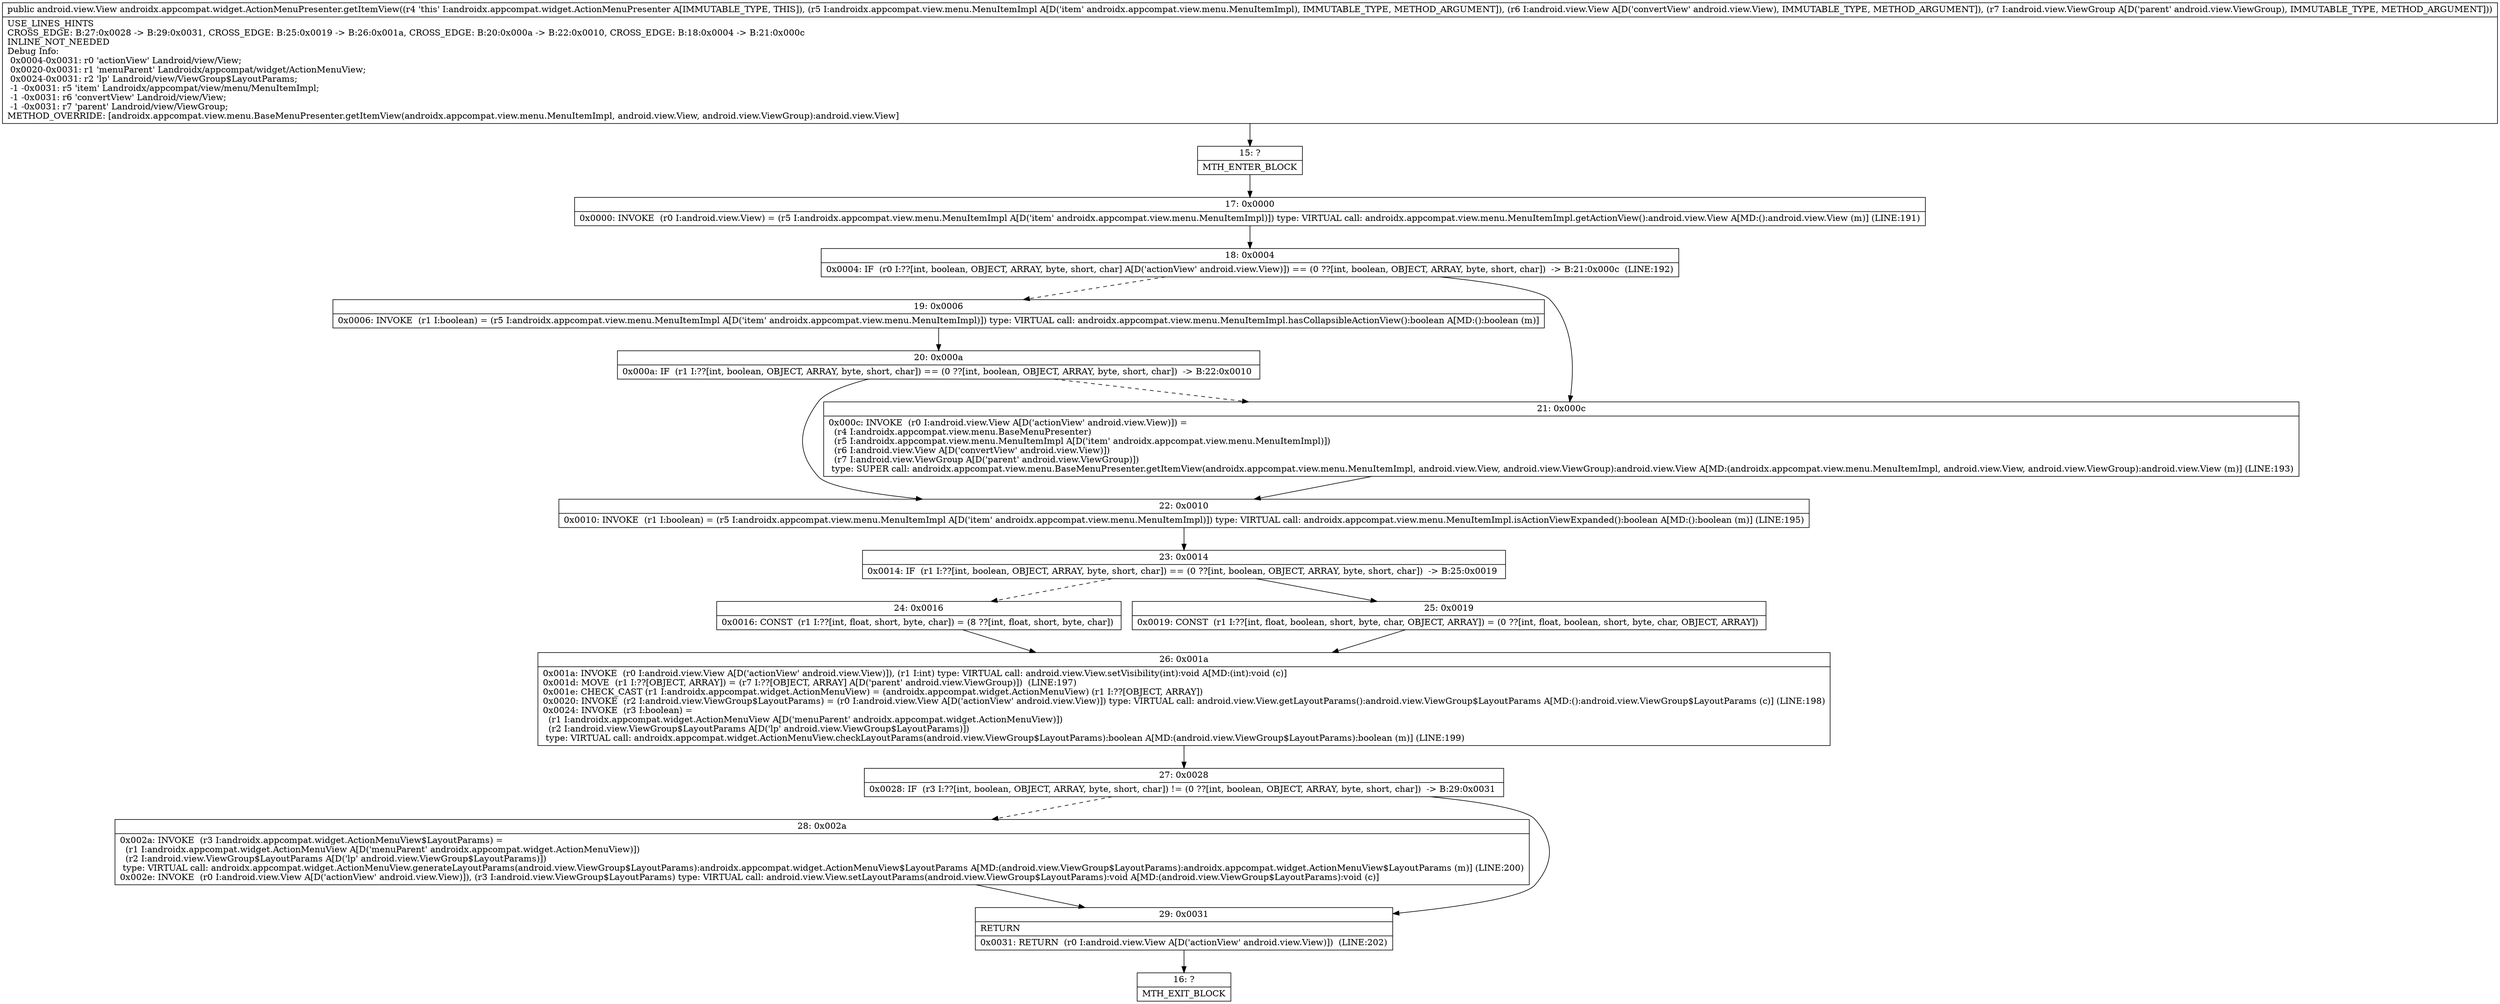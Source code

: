 digraph "CFG forandroidx.appcompat.widget.ActionMenuPresenter.getItemView(Landroidx\/appcompat\/view\/menu\/MenuItemImpl;Landroid\/view\/View;Landroid\/view\/ViewGroup;)Landroid\/view\/View;" {
Node_15 [shape=record,label="{15\:\ ?|MTH_ENTER_BLOCK\l}"];
Node_17 [shape=record,label="{17\:\ 0x0000|0x0000: INVOKE  (r0 I:android.view.View) = (r5 I:androidx.appcompat.view.menu.MenuItemImpl A[D('item' androidx.appcompat.view.menu.MenuItemImpl)]) type: VIRTUAL call: androidx.appcompat.view.menu.MenuItemImpl.getActionView():android.view.View A[MD:():android.view.View (m)] (LINE:191)\l}"];
Node_18 [shape=record,label="{18\:\ 0x0004|0x0004: IF  (r0 I:??[int, boolean, OBJECT, ARRAY, byte, short, char] A[D('actionView' android.view.View)]) == (0 ??[int, boolean, OBJECT, ARRAY, byte, short, char])  \-\> B:21:0x000c  (LINE:192)\l}"];
Node_19 [shape=record,label="{19\:\ 0x0006|0x0006: INVOKE  (r1 I:boolean) = (r5 I:androidx.appcompat.view.menu.MenuItemImpl A[D('item' androidx.appcompat.view.menu.MenuItemImpl)]) type: VIRTUAL call: androidx.appcompat.view.menu.MenuItemImpl.hasCollapsibleActionView():boolean A[MD:():boolean (m)]\l}"];
Node_20 [shape=record,label="{20\:\ 0x000a|0x000a: IF  (r1 I:??[int, boolean, OBJECT, ARRAY, byte, short, char]) == (0 ??[int, boolean, OBJECT, ARRAY, byte, short, char])  \-\> B:22:0x0010 \l}"];
Node_22 [shape=record,label="{22\:\ 0x0010|0x0010: INVOKE  (r1 I:boolean) = (r5 I:androidx.appcompat.view.menu.MenuItemImpl A[D('item' androidx.appcompat.view.menu.MenuItemImpl)]) type: VIRTUAL call: androidx.appcompat.view.menu.MenuItemImpl.isActionViewExpanded():boolean A[MD:():boolean (m)] (LINE:195)\l}"];
Node_23 [shape=record,label="{23\:\ 0x0014|0x0014: IF  (r1 I:??[int, boolean, OBJECT, ARRAY, byte, short, char]) == (0 ??[int, boolean, OBJECT, ARRAY, byte, short, char])  \-\> B:25:0x0019 \l}"];
Node_24 [shape=record,label="{24\:\ 0x0016|0x0016: CONST  (r1 I:??[int, float, short, byte, char]) = (8 ??[int, float, short, byte, char]) \l}"];
Node_26 [shape=record,label="{26\:\ 0x001a|0x001a: INVOKE  (r0 I:android.view.View A[D('actionView' android.view.View)]), (r1 I:int) type: VIRTUAL call: android.view.View.setVisibility(int):void A[MD:(int):void (c)]\l0x001d: MOVE  (r1 I:??[OBJECT, ARRAY]) = (r7 I:??[OBJECT, ARRAY] A[D('parent' android.view.ViewGroup)])  (LINE:197)\l0x001e: CHECK_CAST (r1 I:androidx.appcompat.widget.ActionMenuView) = (androidx.appcompat.widget.ActionMenuView) (r1 I:??[OBJECT, ARRAY]) \l0x0020: INVOKE  (r2 I:android.view.ViewGroup$LayoutParams) = (r0 I:android.view.View A[D('actionView' android.view.View)]) type: VIRTUAL call: android.view.View.getLayoutParams():android.view.ViewGroup$LayoutParams A[MD:():android.view.ViewGroup$LayoutParams (c)] (LINE:198)\l0x0024: INVOKE  (r3 I:boolean) = \l  (r1 I:androidx.appcompat.widget.ActionMenuView A[D('menuParent' androidx.appcompat.widget.ActionMenuView)])\l  (r2 I:android.view.ViewGroup$LayoutParams A[D('lp' android.view.ViewGroup$LayoutParams)])\l type: VIRTUAL call: androidx.appcompat.widget.ActionMenuView.checkLayoutParams(android.view.ViewGroup$LayoutParams):boolean A[MD:(android.view.ViewGroup$LayoutParams):boolean (m)] (LINE:199)\l}"];
Node_27 [shape=record,label="{27\:\ 0x0028|0x0028: IF  (r3 I:??[int, boolean, OBJECT, ARRAY, byte, short, char]) != (0 ??[int, boolean, OBJECT, ARRAY, byte, short, char])  \-\> B:29:0x0031 \l}"];
Node_28 [shape=record,label="{28\:\ 0x002a|0x002a: INVOKE  (r3 I:androidx.appcompat.widget.ActionMenuView$LayoutParams) = \l  (r1 I:androidx.appcompat.widget.ActionMenuView A[D('menuParent' androidx.appcompat.widget.ActionMenuView)])\l  (r2 I:android.view.ViewGroup$LayoutParams A[D('lp' android.view.ViewGroup$LayoutParams)])\l type: VIRTUAL call: androidx.appcompat.widget.ActionMenuView.generateLayoutParams(android.view.ViewGroup$LayoutParams):androidx.appcompat.widget.ActionMenuView$LayoutParams A[MD:(android.view.ViewGroup$LayoutParams):androidx.appcompat.widget.ActionMenuView$LayoutParams (m)] (LINE:200)\l0x002e: INVOKE  (r0 I:android.view.View A[D('actionView' android.view.View)]), (r3 I:android.view.ViewGroup$LayoutParams) type: VIRTUAL call: android.view.View.setLayoutParams(android.view.ViewGroup$LayoutParams):void A[MD:(android.view.ViewGroup$LayoutParams):void (c)]\l}"];
Node_29 [shape=record,label="{29\:\ 0x0031|RETURN\l|0x0031: RETURN  (r0 I:android.view.View A[D('actionView' android.view.View)])  (LINE:202)\l}"];
Node_16 [shape=record,label="{16\:\ ?|MTH_EXIT_BLOCK\l}"];
Node_25 [shape=record,label="{25\:\ 0x0019|0x0019: CONST  (r1 I:??[int, float, boolean, short, byte, char, OBJECT, ARRAY]) = (0 ??[int, float, boolean, short, byte, char, OBJECT, ARRAY]) \l}"];
Node_21 [shape=record,label="{21\:\ 0x000c|0x000c: INVOKE  (r0 I:android.view.View A[D('actionView' android.view.View)]) = \l  (r4 I:androidx.appcompat.view.menu.BaseMenuPresenter)\l  (r5 I:androidx.appcompat.view.menu.MenuItemImpl A[D('item' androidx.appcompat.view.menu.MenuItemImpl)])\l  (r6 I:android.view.View A[D('convertView' android.view.View)])\l  (r7 I:android.view.ViewGroup A[D('parent' android.view.ViewGroup)])\l type: SUPER call: androidx.appcompat.view.menu.BaseMenuPresenter.getItemView(androidx.appcompat.view.menu.MenuItemImpl, android.view.View, android.view.ViewGroup):android.view.View A[MD:(androidx.appcompat.view.menu.MenuItemImpl, android.view.View, android.view.ViewGroup):android.view.View (m)] (LINE:193)\l}"];
MethodNode[shape=record,label="{public android.view.View androidx.appcompat.widget.ActionMenuPresenter.getItemView((r4 'this' I:androidx.appcompat.widget.ActionMenuPresenter A[IMMUTABLE_TYPE, THIS]), (r5 I:androidx.appcompat.view.menu.MenuItemImpl A[D('item' androidx.appcompat.view.menu.MenuItemImpl), IMMUTABLE_TYPE, METHOD_ARGUMENT]), (r6 I:android.view.View A[D('convertView' android.view.View), IMMUTABLE_TYPE, METHOD_ARGUMENT]), (r7 I:android.view.ViewGroup A[D('parent' android.view.ViewGroup), IMMUTABLE_TYPE, METHOD_ARGUMENT]))  | USE_LINES_HINTS\lCROSS_EDGE: B:27:0x0028 \-\> B:29:0x0031, CROSS_EDGE: B:25:0x0019 \-\> B:26:0x001a, CROSS_EDGE: B:20:0x000a \-\> B:22:0x0010, CROSS_EDGE: B:18:0x0004 \-\> B:21:0x000c\lINLINE_NOT_NEEDED\lDebug Info:\l  0x0004\-0x0031: r0 'actionView' Landroid\/view\/View;\l  0x0020\-0x0031: r1 'menuParent' Landroidx\/appcompat\/widget\/ActionMenuView;\l  0x0024\-0x0031: r2 'lp' Landroid\/view\/ViewGroup$LayoutParams;\l  \-1 \-0x0031: r5 'item' Landroidx\/appcompat\/view\/menu\/MenuItemImpl;\l  \-1 \-0x0031: r6 'convertView' Landroid\/view\/View;\l  \-1 \-0x0031: r7 'parent' Landroid\/view\/ViewGroup;\lMETHOD_OVERRIDE: [androidx.appcompat.view.menu.BaseMenuPresenter.getItemView(androidx.appcompat.view.menu.MenuItemImpl, android.view.View, android.view.ViewGroup):android.view.View]\l}"];
MethodNode -> Node_15;Node_15 -> Node_17;
Node_17 -> Node_18;
Node_18 -> Node_19[style=dashed];
Node_18 -> Node_21;
Node_19 -> Node_20;
Node_20 -> Node_21[style=dashed];
Node_20 -> Node_22;
Node_22 -> Node_23;
Node_23 -> Node_24[style=dashed];
Node_23 -> Node_25;
Node_24 -> Node_26;
Node_26 -> Node_27;
Node_27 -> Node_28[style=dashed];
Node_27 -> Node_29;
Node_28 -> Node_29;
Node_29 -> Node_16;
Node_25 -> Node_26;
Node_21 -> Node_22;
}

